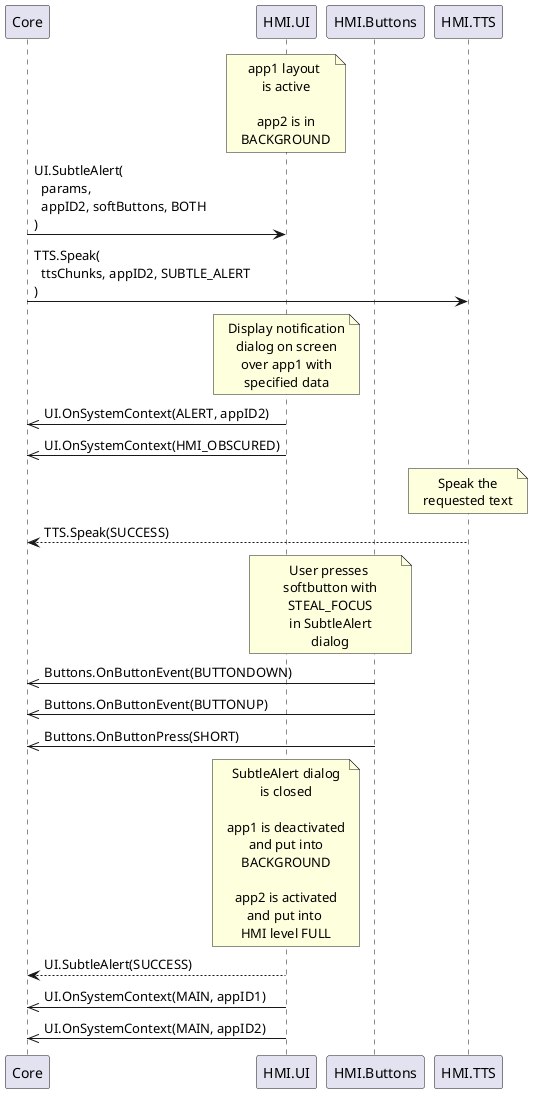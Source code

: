 @startuml SubtleAlertStealFocus

participant Core
participant HMI.UI
participant HMI.Buttons
participant HMI.TTS

skinparam NoteTextAlignment center

note over HMI.UI
app1 layout 
is active

app2 is in
BACKGROUND
end note

Core -> HMI.UI: UI.SubtleAlert(\n\
  params,\n\
  appID2, softButtons, BOTH\n\
)
Core -> HMI.TTS: TTS.Speak(\n\
  ttsChunks, appID2, SUBTLE_ALERT\n\
)

note over HMI.UI
Display notification
dialog on screen
over app1 with
specified data
end note

HMI.UI ->> Core: UI.OnSystemContext(ALERT, appID2)
HMI.UI ->> Core: UI.OnSystemContext(HMI_OBSCURED)

note over HMI.TTS
Speak the
requested text
end note


HMI.TTS --> Core: TTS.Speak(SUCCESS)

note over HMI.Buttons, HMI.UI
User presses 
softbutton with
STEAL_FOCUS
in SubtleAlert
dialog
end note

HMI.Buttons ->> Core: Buttons.OnButtonEvent(BUTTONDOWN)
HMI.Buttons ->> Core: Buttons.OnButtonEvent(BUTTONUP)
HMI.Buttons ->> Core: Buttons.OnButtonPress(SHORT)

note over HMI.UI
SubtleAlert dialog
is closed

app1 is deactivated
and put into
BACKGROUND

app2 is activated
and put into 
HMI level FULL
end note

HMI.UI --> Core: UI.SubtleAlert(SUCCESS)

HMI.UI ->> Core: UI.OnSystemContext(MAIN, appID1)
HMI.UI ->> Core: UI.OnSystemContext(MAIN, appID2)

@enduml
